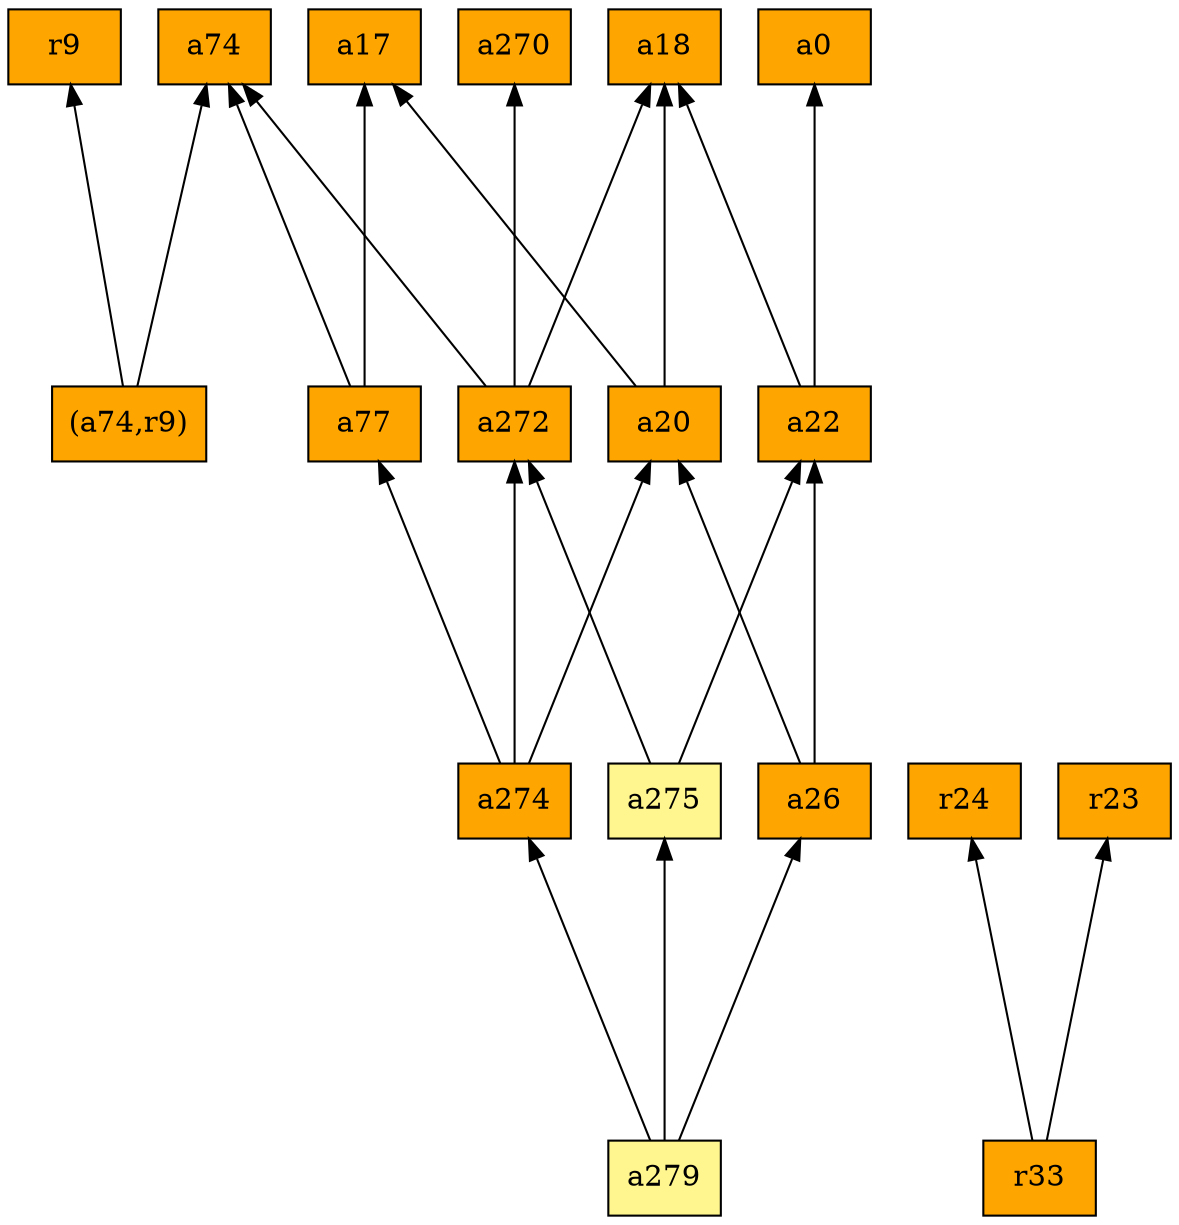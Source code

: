 digraph G {
rankdir=BT;ranksep="2.0";
"a74" [shape=record,fillcolor=orange,style=filled,label="{a74}"];
"a279" [shape=record,fillcolor=khaki1,style=filled,label="{a279}"];
"(a74,r9)" [shape=record,fillcolor=orange,style=filled,label="{(a74,r9)}"];
"a17" [shape=record,fillcolor=orange,style=filled,label="{a17}"];
"a77" [shape=record,fillcolor=orange,style=filled,label="{a77}"];
"a18" [shape=record,fillcolor=orange,style=filled,label="{a18}"];
"r9" [shape=record,fillcolor=orange,style=filled,label="{r9}"];
"a22" [shape=record,fillcolor=orange,style=filled,label="{a22}"];
"a20" [shape=record,fillcolor=orange,style=filled,label="{a20}"];
"r24" [shape=record,fillcolor=orange,style=filled,label="{r24}"];
"r23" [shape=record,fillcolor=orange,style=filled,label="{r23}"];
"a275" [shape=record,fillcolor=khaki1,style=filled,label="{a275}"];
"r33" [shape=record,fillcolor=orange,style=filled,label="{r33}"];
"a26" [shape=record,fillcolor=orange,style=filled,label="{a26}"];
"a274" [shape=record,fillcolor=orange,style=filled,label="{a274}"];
"a270" [shape=record,fillcolor=orange,style=filled,label="{a270}"];
"a272" [shape=record,fillcolor=orange,style=filled,label="{a272}"];
"a0" [shape=record,fillcolor=orange,style=filled,label="{a0}"];
"a279" -> "a26"
"a279" -> "a275"
"a279" -> "a274"
"(a74,r9)" -> "r9"
"(a74,r9)" -> "a74"
"a77" -> "a74"
"a77" -> "a17"
"a22" -> "a0"
"a22" -> "a18"
"a20" -> "a18"
"a20" -> "a17"
"a275" -> "a272"
"a275" -> "a22"
"r33" -> "r24"
"r33" -> "r23"
"a26" -> "a20"
"a26" -> "a22"
"a274" -> "a20"
"a274" -> "a77"
"a274" -> "a272"
"a272" -> "a270"
"a272" -> "a18"
"a272" -> "a74"
}